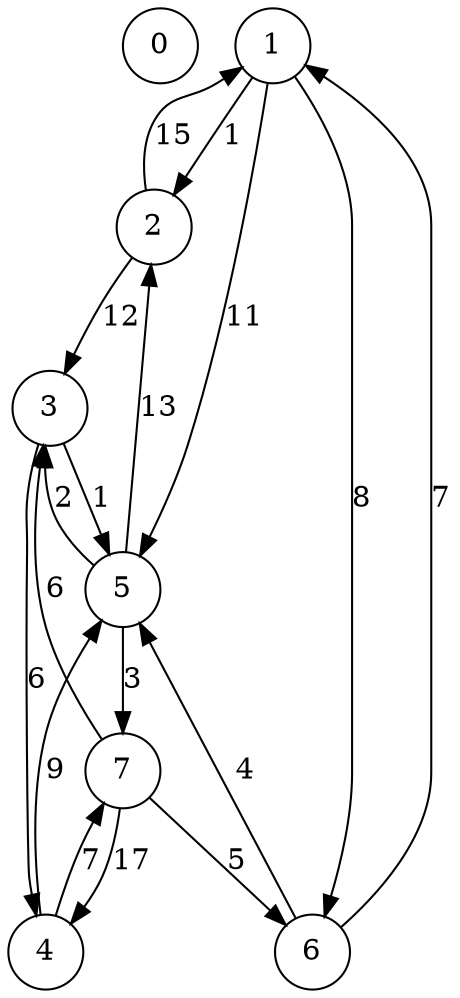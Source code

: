 strict digraph test {
	node[shape = circle]
	edge[shape = vee]
	0
	1 -> 2 [label = "1"]
	1 -> 5 [label = "11"]
	1 -> 6 [label = "8"]
	2 -> 1 [label = "15"]
	2 -> 3 [label = "12"]
	3 -> 4 [label = "6"]
	3 -> 5 [label = "1"]
	4 -> 5 [label = "9"]
	4 -> 7 [label = "7"]
	5 -> 2 [label = "13"]
	5 -> 3 [label = "2"]
	5 -> 7 [label = "3"]
	6 -> 1 [label = "7"]
	6 -> 5 [label = "4"]
	7 -> 3 [label = "6"]
	7 -> 4 [label = "17"]
	7 -> 6 [label = "5"]
}